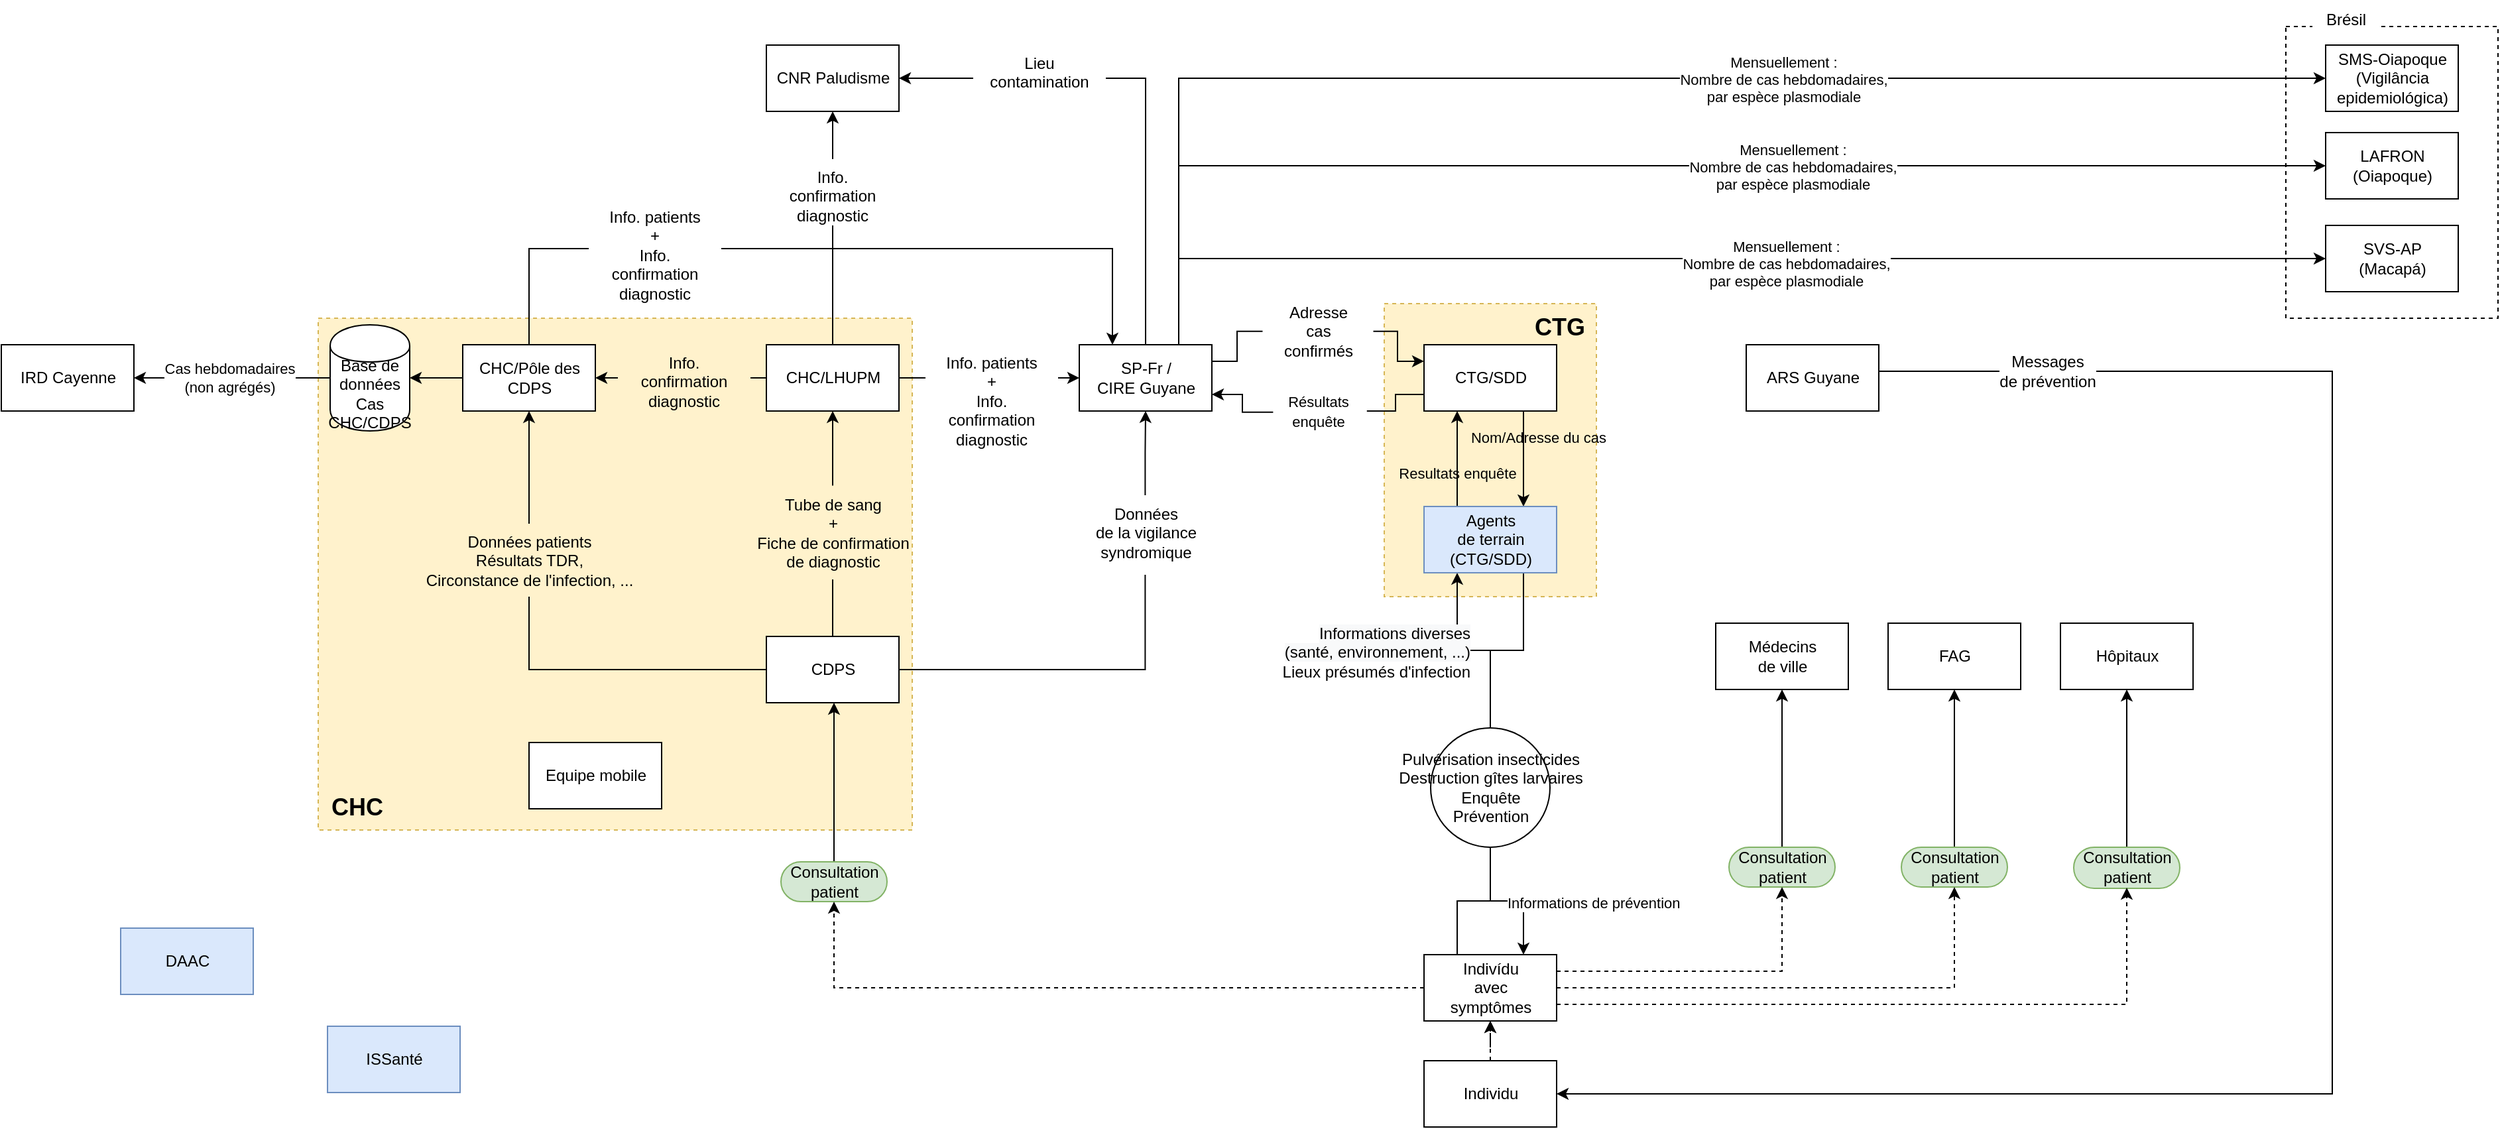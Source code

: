 <mxfile version="20.8.6" type="github">
  <diagram id="g7fYQ90FhEnoCOdFYeij" name="Page-1">
    <mxGraphModel dx="2930" dy="1091" grid="0" gridSize="10" guides="1" tooltips="1" connect="1" arrows="1" fold="1" page="1" pageScale="1" pageWidth="827" pageHeight="1169" math="0" shadow="0">
      <root>
        <mxCell id="0" />
        <mxCell id="1" parent="0" />
        <mxCell id="soGgQo1d9cTRyv0vqCLj-78" value="" style="html=1;dashed=1;whitespace=wrap;fillColor=#fff2cc;strokeColor=#d6b656;align=left;" parent="1" vertex="1">
          <mxGeometry x="890" y="509" width="160" height="221" as="geometry" />
        </mxCell>
        <mxCell id="soGgQo1d9cTRyv0vqCLj-87" value="" style="html=1;dashed=1;whitespace=wrap;fillColor=#fff2cc;strokeColor=#d6b656;" parent="1" vertex="1">
          <mxGeometry x="86" y="520" width="448" height="386" as="geometry" />
        </mxCell>
        <mxCell id="u60AbG91HoaB3VA-9xF0-2" style="edgeStyle=orthogonalEdgeStyle;rounded=0;orthogonalLoop=1;jettySize=auto;html=1;exitX=0;exitY=0.5;exitDx=0;exitDy=0;entryX=1;entryY=0.5;entryDx=0;entryDy=0;" parent="1" source="soGgQo1d9cTRyv0vqCLj-1" target="u60AbG91HoaB3VA-9xF0-1" edge="1">
          <mxGeometry relative="1" as="geometry" />
        </mxCell>
        <mxCell id="u60AbG91HoaB3VA-9xF0-3" value="Cas hebdomadaires&lt;br&gt;(non agrégés)" style="edgeLabel;html=1;align=center;verticalAlign=middle;resizable=0;points=[];" parent="u60AbG91HoaB3VA-9xF0-2" vertex="1" connectable="0">
          <mxGeometry x="-0.169" relative="1" as="geometry">
            <mxPoint x="-15" as="offset" />
          </mxGeometry>
        </mxCell>
        <mxCell id="soGgQo1d9cTRyv0vqCLj-1" value="Base de données&lt;br&gt;Cas&lt;br&gt;CHC/CDPS" style="shape=cylinder;whiteSpace=wrap;html=1;boundedLbl=1;backgroundOutline=1;" parent="1" vertex="1">
          <mxGeometry x="95" y="524.99" width="60" height="80" as="geometry" />
        </mxCell>
        <mxCell id="soGgQo1d9cTRyv0vqCLj-3" style="edgeStyle=elbowEdgeStyle;rounded=0;orthogonalLoop=1;jettySize=auto;elbow=vertical;html=1;entryX=0.5;entryY=1;entryDx=0;entryDy=0;startArrow=none;exitX=0.5;exitY=-0.011;exitDx=0;exitDy=0;exitPerimeter=0;" parent="1" source="soGgQo1d9cTRyv0vqCLj-36" target="soGgQo1d9cTRyv0vqCLj-16" edge="1">
          <mxGeometry relative="1" as="geometry">
            <mxPoint x="474" y="619.99" as="sourcePoint" />
          </mxGeometry>
        </mxCell>
        <mxCell id="soGgQo1d9cTRyv0vqCLj-4" style="edgeStyle=elbowEdgeStyle;rounded=0;orthogonalLoop=1;jettySize=auto;html=1;entryX=0.5;entryY=1;entryDx=0;entryDy=0;startArrow=none;exitX=0.497;exitY=0.025;exitDx=0;exitDy=0;exitPerimeter=0;elbow=vertical;fillColor=#e51400;strokeColor=#000000;" parent="1" source="soGgQo1d9cTRyv0vqCLj-40" target="soGgQo1d9cTRyv0vqCLj-11" edge="1">
          <mxGeometry relative="1" as="geometry" />
        </mxCell>
        <mxCell id="soGgQo1d9cTRyv0vqCLj-85" style="edgeStyle=orthogonalEdgeStyle;rounded=0;orthogonalLoop=1;jettySize=auto;html=1;exitX=0;exitY=0.5;exitDx=0;exitDy=0;endArrow=none;endFill=0;" parent="1" source="soGgQo1d9cTRyv0vqCLj-5" target="soGgQo1d9cTRyv0vqCLj-38" edge="1">
          <mxGeometry relative="1" as="geometry" />
        </mxCell>
        <mxCell id="soGgQo1d9cTRyv0vqCLj-5" value="CDPS" style="html=1;dashed=0;whitespace=wrap;" parent="1" vertex="1">
          <mxGeometry x="424" y="760" width="100" height="50" as="geometry" />
        </mxCell>
        <mxCell id="soGgQo1d9cTRyv0vqCLj-6" style="edgeStyle=elbowEdgeStyle;rounded=0;orthogonalLoop=1;jettySize=auto;html=1;entryX=1;entryY=0.5;entryDx=0;entryDy=0;elbow=vertical;startArrow=none;exitX=0;exitY=0.5;exitDx=0;exitDy=0;" parent="1" source="soGgQo1d9cTRyv0vqCLj-7" target="soGgQo1d9cTRyv0vqCLj-1" edge="1">
          <mxGeometry relative="1" as="geometry">
            <mxPoint x="150" y="-390.01" as="targetPoint" />
            <mxPoint x="65" y="-420.01" as="sourcePoint" />
          </mxGeometry>
        </mxCell>
        <mxCell id="soGgQo1d9cTRyv0vqCLj-88" style="edgeStyle=orthogonalEdgeStyle;rounded=0;orthogonalLoop=1;jettySize=auto;html=1;exitX=1;exitY=0.75;exitDx=0;exitDy=0;entryX=0.25;entryY=0;entryDx=0;entryDy=0;fontColor=#000000;endArrow=classic;endFill=1;" parent="1" source="soGgQo1d9cTRyv0vqCLj-89" target="soGgQo1d9cTRyv0vqCLj-11" edge="1">
          <mxGeometry relative="1" as="geometry" />
        </mxCell>
        <mxCell id="soGgQo1d9cTRyv0vqCLj-90" style="edgeStyle=orthogonalEdgeStyle;rounded=0;orthogonalLoop=1;jettySize=auto;html=1;exitX=0.5;exitY=0;exitDx=0;exitDy=0;entryX=0;entryY=0.75;entryDx=0;entryDy=0;fontColor=#000000;endArrow=none;endFill=0;" parent="1" source="soGgQo1d9cTRyv0vqCLj-7" target="soGgQo1d9cTRyv0vqCLj-89" edge="1">
          <mxGeometry relative="1" as="geometry" />
        </mxCell>
        <mxCell id="soGgQo1d9cTRyv0vqCLj-7" value="CHC/Pôle des&lt;br&gt;CDPS" style="html=1;dashed=0;whitespace=wrap;" parent="1" vertex="1">
          <mxGeometry x="195" y="539.99" width="100" height="50" as="geometry" />
        </mxCell>
        <mxCell id="n1sZ7gGWq_7eU4WZFnXG-4" style="edgeStyle=orthogonalEdgeStyle;rounded=0;orthogonalLoop=1;jettySize=auto;html=1;exitX=0.75;exitY=0;exitDx=0;exitDy=0;entryX=0;entryY=0.5;entryDx=0;entryDy=0;" parent="1" source="soGgQo1d9cTRyv0vqCLj-11" target="n1sZ7gGWq_7eU4WZFnXG-1" edge="1">
          <mxGeometry relative="1" as="geometry" />
        </mxCell>
        <mxCell id="n1sZ7gGWq_7eU4WZFnXG-9" value="Mensuellement :&lt;br&gt;Nombre de cas hebdomadaires,&lt;br&gt;par espèce plasmodiale" style="edgeLabel;html=1;align=center;verticalAlign=middle;resizable=0;points=[];" parent="n1sZ7gGWq_7eU4WZFnXG-4" vertex="1" connectable="0">
          <mxGeometry x="0.233" y="-1" relative="1" as="geometry">
            <mxPoint as="offset" />
          </mxGeometry>
        </mxCell>
        <mxCell id="n1sZ7gGWq_7eU4WZFnXG-5" style="edgeStyle=orthogonalEdgeStyle;rounded=0;orthogonalLoop=1;jettySize=auto;html=1;exitX=0.75;exitY=0;exitDx=0;exitDy=0;entryX=0;entryY=0.5;entryDx=0;entryDy=0;" parent="1" source="soGgQo1d9cTRyv0vqCLj-11" target="n1sZ7gGWq_7eU4WZFnXG-2" edge="1">
          <mxGeometry relative="1" as="geometry" />
        </mxCell>
        <mxCell id="n1sZ7gGWq_7eU4WZFnXG-10" value="Mensuellement :&lt;br&gt;Nombre de cas hebdomadaires,&lt;br&gt;par espèce plasmodiale" style="edgeLabel;html=1;align=center;verticalAlign=middle;resizable=0;points=[];" parent="n1sZ7gGWq_7eU4WZFnXG-5" vertex="1" connectable="0">
          <mxGeometry x="0.196" y="-1" relative="1" as="geometry">
            <mxPoint as="offset" />
          </mxGeometry>
        </mxCell>
        <mxCell id="n1sZ7gGWq_7eU4WZFnXG-6" style="edgeStyle=orthogonalEdgeStyle;rounded=0;orthogonalLoop=1;jettySize=auto;html=1;exitX=0.75;exitY=0;exitDx=0;exitDy=0;entryX=0;entryY=0.5;entryDx=0;entryDy=0;" parent="1" source="soGgQo1d9cTRyv0vqCLj-11" target="n1sZ7gGWq_7eU4WZFnXG-3" edge="1">
          <mxGeometry relative="1" as="geometry" />
        </mxCell>
        <mxCell id="n1sZ7gGWq_7eU4WZFnXG-11" value="Mensuellement :&lt;br&gt;Nombre de cas hebdomadaires,&lt;br&gt;par espèce plasmodiale" style="edgeLabel;html=1;align=center;verticalAlign=middle;resizable=0;points=[];" parent="n1sZ7gGWq_7eU4WZFnXG-6" vertex="1" connectable="0">
          <mxGeometry x="0.125" y="-4" relative="1" as="geometry">
            <mxPoint as="offset" />
          </mxGeometry>
        </mxCell>
        <mxCell id="soGgQo1d9cTRyv0vqCLj-11" value="SP-Fr /&lt;br&gt;CIRE Guyane" style="html=1;dashed=0;whitespace=wrap;" parent="1" vertex="1">
          <mxGeometry x="660" y="539.99" width="100" height="50" as="geometry" />
        </mxCell>
        <mxCell id="soGgQo1d9cTRyv0vqCLj-12" value="CNR Paludisme" style="html=1;dashed=0;whitespace=wrap;" parent="1" vertex="1">
          <mxGeometry x="424" y="314" width="100" height="50" as="geometry" />
        </mxCell>
        <mxCell id="soGgQo1d9cTRyv0vqCLj-13" style="edgeStyle=orthogonalEdgeStyle;rounded=0;orthogonalLoop=1;jettySize=auto;html=1;exitX=0.5;exitY=0;exitDx=0;exitDy=0;entryX=0.5;entryY=1;entryDx=0;entryDy=0;startArrow=none;" parent="1" source="soGgQo1d9cTRyv0vqCLj-49" target="soGgQo1d9cTRyv0vqCLj-12" edge="1">
          <mxGeometry relative="1" as="geometry" />
        </mxCell>
        <mxCell id="soGgQo1d9cTRyv0vqCLj-14" style="edgeStyle=elbowEdgeStyle;rounded=0;orthogonalLoop=1;jettySize=auto;elbow=vertical;html=1;exitX=0;exitY=0.5;exitDx=0;exitDy=0;entryX=1;entryY=0.5;entryDx=0;entryDy=0;startArrow=none;" parent="1" source="soGgQo1d9cTRyv0vqCLj-58" target="soGgQo1d9cTRyv0vqCLj-7" edge="1">
          <mxGeometry relative="1" as="geometry">
            <Array as="points" />
          </mxGeometry>
        </mxCell>
        <mxCell id="soGgQo1d9cTRyv0vqCLj-15" style="edgeStyle=elbowEdgeStyle;rounded=0;orthogonalLoop=1;jettySize=auto;elbow=vertical;html=1;entryX=0;entryY=0.5;entryDx=0;entryDy=0;startArrow=none;" parent="1" source="soGgQo1d9cTRyv0vqCLj-51" target="soGgQo1d9cTRyv0vqCLj-11" edge="1">
          <mxGeometry relative="1" as="geometry" />
        </mxCell>
        <mxCell id="soGgQo1d9cTRyv0vqCLj-16" value="CHC/LHUPM" style="html=1;dashed=0;whitespace=wrap;" parent="1" vertex="1">
          <mxGeometry x="424" y="539.99" width="100" height="50" as="geometry" />
        </mxCell>
        <mxCell id="soGgQo1d9cTRyv0vqCLj-17" style="edgeStyle=elbowEdgeStyle;rounded=0;orthogonalLoop=1;jettySize=auto;html=1;startArrow=none;exitX=0.5;exitY=0.5;exitDx=0;exitDy=-15;exitPerimeter=0;" parent="1" source="soGgQo1d9cTRyv0vqCLj-64" target="soGgQo1d9cTRyv0vqCLj-5" edge="1">
          <mxGeometry relative="1" as="geometry">
            <mxPoint x="474" y="843.97" as="sourcePoint" />
          </mxGeometry>
        </mxCell>
        <mxCell id="soGgQo1d9cTRyv0vqCLj-18" style="edgeStyle=elbowEdgeStyle;rounded=0;orthogonalLoop=1;jettySize=auto;html=1;exitX=0.017;exitY=0.523;exitDx=0;exitDy=0;entryX=1;entryY=0.75;entryDx=0;entryDy=0;startArrow=none;exitPerimeter=0;" parent="1" source="soGgQo1d9cTRyv0vqCLj-34" target="soGgQo1d9cTRyv0vqCLj-11" edge="1">
          <mxGeometry relative="1" as="geometry" />
        </mxCell>
        <mxCell id="soGgQo1d9cTRyv0vqCLj-19" style="edgeStyle=orthogonalEdgeStyle;rounded=0;orthogonalLoop=1;jettySize=auto;html=1;exitX=0.75;exitY=1;exitDx=0;exitDy=0;entryX=0.75;entryY=0;entryDx=0;entryDy=0;strokeColor=#000000;endArrow=classic;endFill=1;" parent="1" source="soGgQo1d9cTRyv0vqCLj-21" target="soGgQo1d9cTRyv0vqCLj-76" edge="1">
          <mxGeometry relative="1" as="geometry" />
        </mxCell>
        <mxCell id="soGgQo1d9cTRyv0vqCLj-20" value="Nom/Adresse du cas" style="edgeLabel;html=1;align=center;verticalAlign=middle;resizable=0;points=[];labelBackgroundColor=none;" parent="soGgQo1d9cTRyv0vqCLj-19" vertex="1" connectable="0">
          <mxGeometry x="-0.015" y="1" relative="1" as="geometry">
            <mxPoint x="10" y="-16" as="offset" />
          </mxGeometry>
        </mxCell>
        <mxCell id="soGgQo1d9cTRyv0vqCLj-21" value="CTG/SDD" style="html=1;dashed=0;whitespace=wrap;" parent="1" vertex="1">
          <mxGeometry x="920" y="539.99" width="100" height="50" as="geometry" />
        </mxCell>
        <mxCell id="soGgQo1d9cTRyv0vqCLj-23" value="Médecins&lt;br&gt;de ville" style="html=1;dashed=0;whitespace=wrap;" parent="1" vertex="1">
          <mxGeometry x="1140" y="750" width="100" height="50" as="geometry" />
        </mxCell>
        <mxCell id="soGgQo1d9cTRyv0vqCLj-25" value="FAG" style="html=1;dashed=0;whitespace=wrap;" parent="1" vertex="1">
          <mxGeometry x="1270" y="750" width="100" height="50" as="geometry" />
        </mxCell>
        <mxCell id="soGgQo1d9cTRyv0vqCLj-27" value="Hôpitaux" style="html=1;dashed=0;whitespace=wrap;" parent="1" vertex="1">
          <mxGeometry x="1400" y="750" width="100" height="50" as="geometry" />
        </mxCell>
        <mxCell id="soGgQo1d9cTRyv0vqCLj-28" style="edgeStyle=elbowEdgeStyle;rounded=0;orthogonalLoop=1;jettySize=auto;html=1;entryX=0.5;entryY=1;entryDx=0;entryDy=0;exitX=0.5;exitY=0.5;exitDx=0;exitDy=-15;exitPerimeter=0;" parent="1" source="soGgQo1d9cTRyv0vqCLj-61" target="soGgQo1d9cTRyv0vqCLj-23" edge="1">
          <mxGeometry relative="1" as="geometry">
            <mxPoint x="1190" y="465" as="targetPoint" />
            <mxPoint x="1190" y="603.97" as="sourcePoint" />
          </mxGeometry>
        </mxCell>
        <mxCell id="soGgQo1d9cTRyv0vqCLj-29" style="edgeStyle=elbowEdgeStyle;rounded=0;orthogonalLoop=1;jettySize=auto;html=1;entryX=0.5;entryY=1;entryDx=0;entryDy=0;exitX=0.5;exitY=0.5;exitDx=0;exitDy=-15;exitPerimeter=0;" parent="1" source="soGgQo1d9cTRyv0vqCLj-62" target="soGgQo1d9cTRyv0vqCLj-25" edge="1">
          <mxGeometry relative="1" as="geometry">
            <mxPoint x="1320" y="465" as="targetPoint" />
            <mxPoint x="1320" y="603.97" as="sourcePoint" />
          </mxGeometry>
        </mxCell>
        <mxCell id="soGgQo1d9cTRyv0vqCLj-30" style="edgeStyle=elbowEdgeStyle;rounded=0;orthogonalLoop=1;jettySize=auto;html=1;entryX=0.5;entryY=1;entryDx=0;entryDy=0;exitX=0.5;exitY=0.5;exitDx=0;exitDy=-15;exitPerimeter=0;" parent="1" source="soGgQo1d9cTRyv0vqCLj-63" target="soGgQo1d9cTRyv0vqCLj-27" edge="1">
          <mxGeometry relative="1" as="geometry">
            <mxPoint x="1450" y="465" as="targetPoint" />
            <mxPoint x="1450" y="603.97" as="sourcePoint" />
          </mxGeometry>
        </mxCell>
        <mxCell id="soGgQo1d9cTRyv0vqCLj-77" style="edgeStyle=orthogonalEdgeStyle;rounded=0;orthogonalLoop=1;jettySize=auto;html=1;entryX=0;entryY=0.25;entryDx=0;entryDy=0;exitX=1.022;exitY=0.498;exitDx=0;exitDy=0;exitPerimeter=0;" parent="1" source="soGgQo1d9cTRyv0vqCLj-32" target="soGgQo1d9cTRyv0vqCLj-21" edge="1">
          <mxGeometry relative="1" as="geometry" />
        </mxCell>
        <mxCell id="soGgQo1d9cTRyv0vqCLj-32" value="Adresse&lt;br&gt;cas&lt;br&gt;confirmés" style="text;html=1;align=center;verticalAlign=middle;resizable=0;points=[];autosize=1;strokeColor=none;fillColor=none;" parent="1" vertex="1">
          <mxGeometry x="800" y="500" width="80" height="60" as="geometry" />
        </mxCell>
        <mxCell id="soGgQo1d9cTRyv0vqCLj-33" value="" style="edgeStyle=elbowEdgeStyle;rounded=0;orthogonalLoop=1;jettySize=auto;html=1;endArrow=none;entryX=-0.022;entryY=0.498;entryDx=0;entryDy=0;entryPerimeter=0;exitX=1;exitY=0.25;exitDx=0;exitDy=0;" parent="1" source="soGgQo1d9cTRyv0vqCLj-11" target="soGgQo1d9cTRyv0vqCLj-32" edge="1">
          <mxGeometry relative="1" as="geometry">
            <mxPoint x="525" y="183" as="sourcePoint" />
            <mxPoint x="625" y="182.5" as="targetPoint" />
          </mxGeometry>
        </mxCell>
        <mxCell id="soGgQo1d9cTRyv0vqCLj-34" value="&lt;span style=&quot;font-size: 11px; background-color: rgb(255, 255, 255);&quot;&gt;Résultats&lt;br&gt;enquête&lt;br&gt;&lt;/span&gt;" style="text;html=1;align=center;verticalAlign=middle;resizable=0;points=[];autosize=1;strokeColor=none;fillColor=none;" parent="1" vertex="1">
          <mxGeometry x="805" y="570" width="70" height="40" as="geometry" />
        </mxCell>
        <mxCell id="soGgQo1d9cTRyv0vqCLj-35" value="" style="edgeStyle=elbowEdgeStyle;rounded=0;orthogonalLoop=1;jettySize=auto;html=1;endArrow=none;entryX=1.027;entryY=0.5;entryDx=0;entryDy=0;entryPerimeter=0;exitX=0;exitY=0.75;exitDx=0;exitDy=0;" parent="1" source="soGgQo1d9cTRyv0vqCLj-21" target="soGgQo1d9cTRyv0vqCLj-34" edge="1">
          <mxGeometry relative="1" as="geometry">
            <mxPoint x="920" y="580" as="sourcePoint" />
            <mxPoint x="738" y="695" as="targetPoint" />
          </mxGeometry>
        </mxCell>
        <mxCell id="soGgQo1d9cTRyv0vqCLj-36" value="Tube de sang&lt;br&gt;+&lt;br&gt;Fiche de confirmation&lt;br&gt;de diagnostic" style="text;html=1;align=center;verticalAlign=middle;resizable=0;points=[];autosize=1;strokeColor=none;fillColor=none;" parent="1" vertex="1">
          <mxGeometry x="404" y="646.99" width="140" height="70" as="geometry" />
        </mxCell>
        <mxCell id="soGgQo1d9cTRyv0vqCLj-37" value="" style="edgeStyle=elbowEdgeStyle;rounded=0;orthogonalLoop=1;jettySize=auto;elbow=vertical;html=1;entryX=0.5;entryY=1;entryDx=0;entryDy=0;endArrow=none;" parent="1" source="soGgQo1d9cTRyv0vqCLj-5" target="soGgQo1d9cTRyv0vqCLj-36" edge="1">
          <mxGeometry relative="1" as="geometry">
            <mxPoint x="475" y="630" as="sourcePoint" />
            <mxPoint x="475" y="420" as="targetPoint" />
          </mxGeometry>
        </mxCell>
        <mxCell id="soGgQo1d9cTRyv0vqCLj-84" style="edgeStyle=orthogonalEdgeStyle;rounded=0;orthogonalLoop=1;jettySize=auto;html=1;entryX=0.5;entryY=1;entryDx=0;entryDy=0;endArrow=classic;endFill=1;" parent="1" source="soGgQo1d9cTRyv0vqCLj-38" target="soGgQo1d9cTRyv0vqCLj-7" edge="1">
          <mxGeometry relative="1" as="geometry" />
        </mxCell>
        <mxCell id="soGgQo1d9cTRyv0vqCLj-38" value="Données patients&lt;br&gt;Résultats TDR,&lt;br&gt;Circonstance de l&#39;infection, ..." style="text;html=1;align=center;verticalAlign=middle;resizable=0;points=[];autosize=1;strokeColor=none;fillColor=none;" parent="1" vertex="1">
          <mxGeometry x="158" y="675" width="174" height="55" as="geometry" />
        </mxCell>
        <mxCell id="soGgQo1d9cTRyv0vqCLj-40" value="Données&lt;br&gt;de la vigilance&lt;br&gt;syndromique" style="text;html=1;align=center;verticalAlign=middle;resizable=0;points=[];autosize=1;strokeColor=none;fillColor=none;" parent="1" vertex="1">
          <mxGeometry x="660" y="651.99" width="100" height="60" as="geometry" />
        </mxCell>
        <mxCell id="soGgQo1d9cTRyv0vqCLj-41" value="" style="edgeStyle=elbowEdgeStyle;rounded=0;orthogonalLoop=1;jettySize=auto;html=1;endArrow=none;elbow=vertical;exitX=1;exitY=0.5;exitDx=0;exitDy=0;fillColor=#e51400;strokeColor=#000000;entryX=0.497;entryY=1.025;entryDx=0;entryDy=0;entryPerimeter=0;" parent="1" source="soGgQo1d9cTRyv0vqCLj-5" target="soGgQo1d9cTRyv0vqCLj-40" edge="1">
          <mxGeometry relative="1" as="geometry">
            <mxPoint x="525" y="655" as="sourcePoint" />
            <mxPoint x="545" y="267.5" as="targetPoint" />
            <Array as="points">
              <mxPoint x="670" y="785" />
            </Array>
          </mxGeometry>
        </mxCell>
        <mxCell id="soGgQo1d9cTRyv0vqCLj-49" value="&lt;span style=&quot;color: rgb(0, 0, 0);&quot;&gt;Info.&lt;/span&gt;&lt;br style=&quot;color: rgb(0, 0, 0);&quot;&gt;&lt;span style=&quot;color: rgb(0, 0, 0);&quot;&gt;confirmation&lt;/span&gt;&lt;br style=&quot;color: rgb(0, 0, 0);&quot;&gt;&lt;span style=&quot;color: rgb(0, 0, 0);&quot;&gt;diagnostic&lt;/span&gt;" style="text;whiteSpace=wrap;html=1;fontColor=#3399FF;align=center;" parent="1" vertex="1">
          <mxGeometry x="424" y="400" width="100" height="50" as="geometry" />
        </mxCell>
        <mxCell id="soGgQo1d9cTRyv0vqCLj-50" value="" style="edgeStyle=orthogonalEdgeStyle;rounded=0;orthogonalLoop=1;jettySize=auto;html=1;exitX=0.5;exitY=0;exitDx=0;exitDy=0;endArrow=none;entryX=0.5;entryY=1;entryDx=0;entryDy=0;" parent="1" source="soGgQo1d9cTRyv0vqCLj-16" target="soGgQo1d9cTRyv0vqCLj-49" edge="1">
          <mxGeometry relative="1" as="geometry">
            <mxPoint x="445" y="380.5" as="sourcePoint" />
            <mxPoint x="474" y="483" as="targetPoint" />
          </mxGeometry>
        </mxCell>
        <mxCell id="soGgQo1d9cTRyv0vqCLj-51" value="&lt;span style=&quot;color: rgb(0, 0, 0);&quot;&gt;Info. patients&lt;br&gt;+&lt;br&gt;Info.&lt;/span&gt;&lt;br style=&quot;color: rgb(0, 0, 0);&quot;&gt;&lt;span style=&quot;color: rgb(0, 0, 0);&quot;&gt;confirmation&lt;/span&gt;&lt;br style=&quot;color: rgb(0, 0, 0);&quot;&gt;&lt;span style=&quot;color: rgb(0, 0, 0);&quot;&gt;diagnostic&lt;/span&gt;" style="text;whiteSpace=wrap;html=1;fontColor=#3399FF;align=center;" parent="1" vertex="1">
          <mxGeometry x="544" y="539.99" width="100" height="50" as="geometry" />
        </mxCell>
        <mxCell id="soGgQo1d9cTRyv0vqCLj-52" value="" style="edgeStyle=elbowEdgeStyle;rounded=0;orthogonalLoop=1;jettySize=auto;elbow=vertical;html=1;entryX=0;entryY=0.5;entryDx=0;entryDy=0;endArrow=none;exitX=1;exitY=0.5;exitDx=0;exitDy=0;" parent="1" source="soGgQo1d9cTRyv0vqCLj-16" target="soGgQo1d9cTRyv0vqCLj-51" edge="1">
          <mxGeometry relative="1" as="geometry">
            <mxPoint x="395" y="343" as="sourcePoint" />
            <mxPoint x="450" y="238" as="targetPoint" />
          </mxGeometry>
        </mxCell>
        <mxCell id="soGgQo1d9cTRyv0vqCLj-53" style="edgeStyle=elbowEdgeStyle;rounded=0;orthogonalLoop=1;jettySize=auto;html=1;exitX=0;exitY=0.5;exitDx=0;exitDy=0;entryX=1;entryY=0.5;entryDx=0;entryDy=0;strokeWidth=1;fontColor=#3399FF;" parent="1" source="soGgQo1d9cTRyv0vqCLj-54" target="soGgQo1d9cTRyv0vqCLj-12" edge="1">
          <mxGeometry relative="1" as="geometry" />
        </mxCell>
        <mxCell id="soGgQo1d9cTRyv0vqCLj-54" value="&lt;span style=&quot;color: rgb(0, 0, 0);&quot;&gt;Lieu&lt;br&gt;contamination&lt;/span&gt;" style="text;whiteSpace=wrap;html=1;fontColor=#3399FF;align=center;" parent="1" vertex="1">
          <mxGeometry x="580" y="314" width="100" height="50" as="geometry" />
        </mxCell>
        <mxCell id="soGgQo1d9cTRyv0vqCLj-55" value="" style="edgeStyle=elbowEdgeStyle;rounded=0;orthogonalLoop=1;jettySize=auto;html=1;entryX=1;entryY=0.5;entryDx=0;entryDy=0;exitX=0.5;exitY=0;exitDx=0;exitDy=0;endArrow=none;" parent="1" source="soGgQo1d9cTRyv0vqCLj-11" target="soGgQo1d9cTRyv0vqCLj-54" edge="1">
          <mxGeometry relative="1" as="geometry">
            <mxPoint x="475" y="265" as="sourcePoint" />
            <mxPoint x="675" y="345" as="targetPoint" />
            <Array as="points">
              <mxPoint x="710" y="490" />
            </Array>
          </mxGeometry>
        </mxCell>
        <mxCell id="soGgQo1d9cTRyv0vqCLj-58" value="&lt;font color=&quot;#000000&quot;&gt;Info.&lt;br&gt;confirmation&lt;br&gt;diagnostic&lt;/font&gt;" style="text;whiteSpace=wrap;html=1;fontColor=#3399FF;align=center;" parent="1" vertex="1">
          <mxGeometry x="312" y="539.99" width="100" height="50" as="geometry" />
        </mxCell>
        <mxCell id="soGgQo1d9cTRyv0vqCLj-59" value="" style="edgeStyle=elbowEdgeStyle;rounded=0;orthogonalLoop=1;jettySize=auto;elbow=vertical;html=1;exitX=0;exitY=0.5;exitDx=0;exitDy=0;entryX=1;entryY=0.5;entryDx=0;entryDy=0;endArrow=none;" parent="1" source="soGgQo1d9cTRyv0vqCLj-16" target="soGgQo1d9cTRyv0vqCLj-58" edge="1">
          <mxGeometry relative="1" as="geometry">
            <mxPoint x="345" y="380.5" as="sourcePoint" />
            <mxPoint x="305" y="458" as="targetPoint" />
          </mxGeometry>
        </mxCell>
        <mxCell id="soGgQo1d9cTRyv0vqCLj-61" value="Consultation&lt;br&gt;patient" style="html=1;dashed=0;whitespace=wrap;shape=mxgraph.dfd.start;fillColor=#d5e8d4;strokeColor=#82b366;" parent="1" vertex="1">
          <mxGeometry x="1150" y="918.97" width="80" height="30" as="geometry" />
        </mxCell>
        <mxCell id="soGgQo1d9cTRyv0vqCLj-62" value="Consultation&lt;br&gt;patient" style="html=1;dashed=0;whitespace=wrap;shape=mxgraph.dfd.start;fillColor=#d5e8d4;strokeColor=#82b366;" parent="1" vertex="1">
          <mxGeometry x="1280" y="918.97" width="80" height="30" as="geometry" />
        </mxCell>
        <mxCell id="soGgQo1d9cTRyv0vqCLj-63" value="Consultation&lt;br&gt;patient" style="html=1;dashed=0;whitespace=wrap;shape=mxgraph.dfd.start;fillColor=#d5e8d4;strokeColor=#82b366;" parent="1" vertex="1">
          <mxGeometry x="1410" y="918.97" width="80" height="31.03" as="geometry" />
        </mxCell>
        <mxCell id="soGgQo1d9cTRyv0vqCLj-64" value="Consultation&lt;br&gt;patient" style="html=1;dashed=0;whitespace=wrap;shape=mxgraph.dfd.start;fillColor=#d5e8d4;strokeColor=#82b366;" parent="1" vertex="1">
          <mxGeometry x="435" y="930" width="80" height="30" as="geometry" />
        </mxCell>
        <mxCell id="soGgQo1d9cTRyv0vqCLj-65" style="edgeStyle=orthogonalEdgeStyle;rounded=0;orthogonalLoop=1;jettySize=auto;html=1;entryX=0.5;entryY=0.5;entryDx=0;entryDy=15;entryPerimeter=0;dashed=1;" parent="1" source="soGgQo1d9cTRyv0vqCLj-71" target="soGgQo1d9cTRyv0vqCLj-64" edge="1">
          <mxGeometry relative="1" as="geometry" />
        </mxCell>
        <mxCell id="soGgQo1d9cTRyv0vqCLj-66" style="edgeStyle=orthogonalEdgeStyle;rounded=0;orthogonalLoop=1;jettySize=auto;html=1;entryX=0.25;entryY=1;entryDx=0;entryDy=0;endArrow=classic;endFill=1;" parent="1" source="soGgQo1d9cTRyv0vqCLj-79" target="soGgQo1d9cTRyv0vqCLj-76" edge="1">
          <mxGeometry relative="1" as="geometry" />
        </mxCell>
        <mxCell id="soGgQo1d9cTRyv0vqCLj-83" value="&lt;font style=&quot;font-size: 12px;&quot;&gt;&lt;span style=&quot;background-color: rgb(248, 249, 250);&quot;&gt;Informations diverses&lt;br&gt;(santé, environnement, ...)&lt;br&gt;&lt;/span&gt;Lieux présumés d&#39;infection&lt;/font&gt;" style="edgeLabel;html=1;align=right;verticalAlign=middle;resizable=0;points=[];" parent="soGgQo1d9cTRyv0vqCLj-66" vertex="1" connectable="0">
          <mxGeometry x="-0.187" y="5" relative="1" as="geometry">
            <mxPoint x="-10" as="offset" />
          </mxGeometry>
        </mxCell>
        <mxCell id="soGgQo1d9cTRyv0vqCLj-68" style="edgeStyle=orthogonalEdgeStyle;rounded=0;orthogonalLoop=1;jettySize=auto;html=1;exitX=1;exitY=0.25;exitDx=0;exitDy=0;entryX=0.5;entryY=0.5;entryDx=0;entryDy=15;entryPerimeter=0;endArrow=classic;endFill=1;dashed=1;" parent="1" source="soGgQo1d9cTRyv0vqCLj-71" target="soGgQo1d9cTRyv0vqCLj-61" edge="1">
          <mxGeometry relative="1" as="geometry" />
        </mxCell>
        <mxCell id="soGgQo1d9cTRyv0vqCLj-69" style="edgeStyle=orthogonalEdgeStyle;rounded=0;orthogonalLoop=1;jettySize=auto;html=1;entryX=0.5;entryY=0.5;entryDx=0;entryDy=15;entryPerimeter=0;endArrow=classic;endFill=1;exitX=1;exitY=0.5;exitDx=0;exitDy=0;dashed=1;" parent="1" source="soGgQo1d9cTRyv0vqCLj-71" target="soGgQo1d9cTRyv0vqCLj-62" edge="1">
          <mxGeometry relative="1" as="geometry">
            <mxPoint x="1120" y="970" as="sourcePoint" />
          </mxGeometry>
        </mxCell>
        <mxCell id="soGgQo1d9cTRyv0vqCLj-70" style="edgeStyle=orthogonalEdgeStyle;rounded=0;orthogonalLoop=1;jettySize=auto;html=1;exitX=1;exitY=0.75;exitDx=0;exitDy=0;entryX=0.5;entryY=0.5;entryDx=0;entryDy=15;entryPerimeter=0;endArrow=classic;endFill=1;dashed=1;" parent="1" source="soGgQo1d9cTRyv0vqCLj-71" target="soGgQo1d9cTRyv0vqCLj-63" edge="1">
          <mxGeometry relative="1" as="geometry" />
        </mxCell>
        <mxCell id="soGgQo1d9cTRyv0vqCLj-80" style="edgeStyle=orthogonalEdgeStyle;rounded=0;orthogonalLoop=1;jettySize=auto;html=1;exitX=0.25;exitY=0;exitDx=0;exitDy=0;entryX=0.5;entryY=1;entryDx=0;entryDy=0;endArrow=none;endFill=0;" parent="1" source="soGgQo1d9cTRyv0vqCLj-71" target="soGgQo1d9cTRyv0vqCLj-79" edge="1">
          <mxGeometry relative="1" as="geometry" />
        </mxCell>
        <mxCell id="soGgQo1d9cTRyv0vqCLj-71" value="Indivídu&lt;br&gt;avec&lt;br&gt;symptômes" style="html=1;dashed=0;whitespace=wrap;" parent="1" vertex="1">
          <mxGeometry x="920" y="1000" width="100" height="50" as="geometry" />
        </mxCell>
        <mxCell id="soGgQo1d9cTRyv0vqCLj-72" value="" style="edgeStyle=orthogonalEdgeStyle;rounded=0;orthogonalLoop=1;jettySize=auto;html=1;endArrow=none;entryX=0.5;entryY=0;entryDx=0;entryDy=0;endFill=0;startArrow=none;exitX=0.75;exitY=1;exitDx=0;exitDy=0;" parent="1" source="soGgQo1d9cTRyv0vqCLj-76" target="soGgQo1d9cTRyv0vqCLj-79" edge="1">
          <mxGeometry relative="1" as="geometry">
            <mxPoint x="1725" y="416.23" as="sourcePoint" />
            <mxPoint x="1180" y="1043.73" as="targetPoint" />
          </mxGeometry>
        </mxCell>
        <mxCell id="soGgQo1d9cTRyv0vqCLj-74" style="edgeStyle=orthogonalEdgeStyle;rounded=0;orthogonalLoop=1;jettySize=auto;html=1;exitX=0.25;exitY=0;exitDx=0;exitDy=0;entryX=0.25;entryY=1;entryDx=0;entryDy=0;strokeColor=#000000;endArrow=classic;endFill=1;" parent="1" source="soGgQo1d9cTRyv0vqCLj-76" target="soGgQo1d9cTRyv0vqCLj-21" edge="1">
          <mxGeometry relative="1" as="geometry" />
        </mxCell>
        <mxCell id="soGgQo1d9cTRyv0vqCLj-75" value="Resultats enquête" style="edgeLabel;html=1;align=center;verticalAlign=middle;resizable=0;points=[];labelBackgroundColor=none;" parent="soGgQo1d9cTRyv0vqCLj-74" vertex="1" connectable="0">
          <mxGeometry x="0.069" y="9" relative="1" as="geometry">
            <mxPoint x="9" y="13" as="offset" />
          </mxGeometry>
        </mxCell>
        <mxCell id="soGgQo1d9cTRyv0vqCLj-76" value="Agents&lt;br&gt;de terrain&lt;br&gt;(CTG/SDD)" style="html=1;dashed=0;whitespace=wrap;fillColor=#dae8fc;strokeColor=#6c8ebf;" parent="1" vertex="1">
          <mxGeometry x="920" y="661.99" width="100" height="50" as="geometry" />
        </mxCell>
        <mxCell id="soGgQo1d9cTRyv0vqCLj-81" style="edgeStyle=orthogonalEdgeStyle;rounded=0;orthogonalLoop=1;jettySize=auto;html=1;exitX=0.5;exitY=1;exitDx=0;exitDy=0;entryX=0.75;entryY=0;entryDx=0;entryDy=0;endArrow=classic;endFill=1;" parent="1" source="soGgQo1d9cTRyv0vqCLj-79" target="soGgQo1d9cTRyv0vqCLj-71" edge="1">
          <mxGeometry relative="1" as="geometry" />
        </mxCell>
        <mxCell id="soGgQo1d9cTRyv0vqCLj-82" value="&lt;span style=&quot;&quot;&gt;Informations de prévention&lt;/span&gt;" style="edgeLabel;html=1;align=left;verticalAlign=middle;resizable=0;points=[];" parent="soGgQo1d9cTRyv0vqCLj-81" vertex="1" connectable="0">
          <mxGeometry x="-0.18" relative="1" as="geometry">
            <mxPoint x="8" y="1" as="offset" />
          </mxGeometry>
        </mxCell>
        <mxCell id="soGgQo1d9cTRyv0vqCLj-79" value="&lt;div style=&quot;&quot;&gt;&lt;div&gt;&lt;span style=&quot;background-color: initial;&quot;&gt;Pulvérisation insecticides&lt;/span&gt;&lt;/div&gt;&lt;span style=&quot;text-align: left; background-color: initial;&quot;&gt;&lt;div style=&quot;text-align: center;&quot;&gt;&lt;span style=&quot;background-color: initial;&quot;&gt;Destruction gîtes larvaires&lt;/span&gt;&lt;/div&gt;&lt;/span&gt;&lt;span style=&quot;text-align: left; background-color: initial;&quot;&gt;&lt;div style=&quot;text-align: center;&quot;&gt;&lt;span style=&quot;background-color: initial;&quot;&gt;Enquête&lt;/span&gt;&lt;/div&gt;&lt;div style=&quot;text-align: center;&quot;&gt;&lt;span style=&quot;background-color: initial;&quot;&gt;Prévention&lt;/span&gt;&lt;/div&gt;&lt;/span&gt;&lt;/div&gt;" style="shape=ellipse;html=1;dashed=0;whitespace=wrap;aspect=fixed;perimeter=ellipsePerimeter;fillColor=none;align=center;labelPosition=center;verticalLabelPosition=middle;verticalAlign=middle;" parent="1" vertex="1">
          <mxGeometry x="925" y="828.97" width="90" height="90" as="geometry" />
        </mxCell>
        <mxCell id="soGgQo1d9cTRyv0vqCLj-89" value="&lt;span style=&quot;color: rgb(0, 0, 0);&quot;&gt;Info. patients&lt;br&gt;+&lt;br&gt;Info.&lt;/span&gt;&lt;br style=&quot;color: rgb(0, 0, 0);&quot;&gt;&lt;span style=&quot;color: rgb(0, 0, 0);&quot;&gt;confirmation&lt;/span&gt;&lt;br style=&quot;color: rgb(0, 0, 0);&quot;&gt;&lt;span style=&quot;color: rgb(0, 0, 0);&quot;&gt;diagnostic&lt;/span&gt;" style="text;whiteSpace=wrap;html=1;fontColor=#3399FF;align=center;" parent="1" vertex="1">
          <mxGeometry x="290" y="430" width="100" height="50" as="geometry" />
        </mxCell>
        <mxCell id="n1sZ7gGWq_7eU4WZFnXG-1" value="SMS-Oiapoque&lt;br&gt;(Vigilância&lt;br&gt;epidemiológica)" style="html=1;dashed=0;whitespace=wrap;" parent="1" vertex="1">
          <mxGeometry x="1600" y="314" width="100" height="50" as="geometry" />
        </mxCell>
        <mxCell id="n1sZ7gGWq_7eU4WZFnXG-2" value="LAFRON&lt;br&gt;(Oiapoque)" style="html=1;dashed=0;whitespace=wrap;" parent="1" vertex="1">
          <mxGeometry x="1600" y="380" width="100" height="50" as="geometry" />
        </mxCell>
        <mxCell id="n1sZ7gGWq_7eU4WZFnXG-3" value="SVS-AP&lt;br&gt;(Macapá)" style="html=1;dashed=0;whitespace=wrap;" parent="1" vertex="1">
          <mxGeometry x="1600" y="450" width="100" height="50" as="geometry" />
        </mxCell>
        <mxCell id="n1sZ7gGWq_7eU4WZFnXG-7" value="" style="html=1;dashed=1;whitespace=wrap;fillColor=none;" parent="1" vertex="1">
          <mxGeometry x="1570" y="300" width="160" height="220" as="geometry" />
        </mxCell>
        <mxCell id="n1sZ7gGWq_7eU4WZFnXG-8" value="Brésil" style="text;html=1;align=center;verticalAlign=middle;resizable=0;points=[];autosize=1;strokeColor=none;fillColor=default;" parent="1" vertex="1">
          <mxGeometry x="1590" y="280" width="50" height="30" as="geometry" />
        </mxCell>
        <mxCell id="n1sZ7gGWq_7eU4WZFnXG-20" style="edgeStyle=orthogonalEdgeStyle;rounded=0;orthogonalLoop=1;jettySize=auto;html=1;entryX=1;entryY=0.5;entryDx=0;entryDy=0;fontSize=12;" parent="1" source="n1sZ7gGWq_7eU4WZFnXG-12" target="n1sZ7gGWq_7eU4WZFnXG-13" edge="1">
          <mxGeometry relative="1" as="geometry">
            <Array as="points">
              <mxPoint x="1605" y="560" />
              <mxPoint x="1605" y="1105" />
            </Array>
          </mxGeometry>
        </mxCell>
        <mxCell id="n1sZ7gGWq_7eU4WZFnXG-21" value="Messages&lt;br&gt;de prévention" style="edgeLabel;html=1;align=center;verticalAlign=middle;resizable=0;points=[];fontSize=12;" parent="n1sZ7gGWq_7eU4WZFnXG-20" vertex="1" connectable="0">
          <mxGeometry x="-0.587" y="-2" relative="1" as="geometry">
            <mxPoint x="-177" y="-2" as="offset" />
          </mxGeometry>
        </mxCell>
        <mxCell id="n1sZ7gGWq_7eU4WZFnXG-12" value="ARS Guyane" style="html=1;dashed=0;whitespace=wrap;" parent="1" vertex="1">
          <mxGeometry x="1163" y="539.99" width="100" height="50" as="geometry" />
        </mxCell>
        <mxCell id="n1sZ7gGWq_7eU4WZFnXG-22" style="edgeStyle=orthogonalEdgeStyle;rounded=0;orthogonalLoop=1;jettySize=auto;html=1;exitX=0.5;exitY=0;exitDx=0;exitDy=0;entryX=0.5;entryY=1;entryDx=0;entryDy=0;fontSize=12;dashed=1;" parent="1" source="n1sZ7gGWq_7eU4WZFnXG-13" target="soGgQo1d9cTRyv0vqCLj-71" edge="1">
          <mxGeometry relative="1" as="geometry" />
        </mxCell>
        <mxCell id="n1sZ7gGWq_7eU4WZFnXG-24" value="" style="edgeStyle=orthogonalEdgeStyle;rounded=0;orthogonalLoop=1;jettySize=auto;html=1;dashed=1;fontSize=12;" parent="1" source="n1sZ7gGWq_7eU4WZFnXG-13" target="soGgQo1d9cTRyv0vqCLj-71" edge="1">
          <mxGeometry relative="1" as="geometry" />
        </mxCell>
        <mxCell id="n1sZ7gGWq_7eU4WZFnXG-13" value="Individu" style="html=1;dashed=0;whitespace=wrap;" parent="1" vertex="1">
          <mxGeometry x="920" y="1080" width="100" height="50" as="geometry" />
        </mxCell>
        <mxCell id="u60AbG91HoaB3VA-9xF0-1" value="IRD Cayenne" style="html=1;dashed=0;whitespace=wrap;" parent="1" vertex="1">
          <mxGeometry x="-153" y="539.99" width="100" height="50" as="geometry" />
        </mxCell>
        <mxCell id="0BxKxRSpmN7JtVQ8fGr3-1" value="&lt;font style=&quot;font-size: 18px;&quot;&gt;&lt;b&gt;CHC&lt;/b&gt;&lt;/font&gt;" style="text;html=1;align=center;verticalAlign=middle;resizable=0;points=[];autosize=1;strokeColor=none;fillColor=none;fontSize=19;" vertex="1" parent="1">
          <mxGeometry x="86" y="871" width="57" height="35" as="geometry" />
        </mxCell>
        <mxCell id="0BxKxRSpmN7JtVQ8fGr3-2" value="&lt;font style=&quot;font-size: 18px;&quot;&gt;&lt;b&gt;CTG&lt;/b&gt;&lt;/font&gt;" style="text;html=1;align=center;verticalAlign=middle;resizable=0;points=[];autosize=1;strokeColor=none;fillColor=none;fontSize=19;" vertex="1" parent="1">
          <mxGeometry x="994" y="509" width="56" height="35" as="geometry" />
        </mxCell>
        <mxCell id="0BxKxRSpmN7JtVQ8fGr3-3" value="DAAC" style="html=1;dashed=0;whitespace=wrap;fillColor=#dae8fc;strokeColor=#6c8ebf;" vertex="1" parent="1">
          <mxGeometry x="-63" y="980" width="100" height="50" as="geometry" />
        </mxCell>
        <mxCell id="0BxKxRSpmN7JtVQ8fGr3-4" value="ISSanté" style="html=1;dashed=0;whitespace=wrap;fillColor=#dae8fc;strokeColor=#6c8ebf;" vertex="1" parent="1">
          <mxGeometry x="93" y="1054" width="100" height="50" as="geometry" />
        </mxCell>
        <mxCell id="0BxKxRSpmN7JtVQ8fGr3-6" value="Equipe mobile" style="html=1;dashed=0;whitespace=wrap;" vertex="1" parent="1">
          <mxGeometry x="245" y="840" width="100" height="50" as="geometry" />
        </mxCell>
      </root>
    </mxGraphModel>
  </diagram>
</mxfile>
